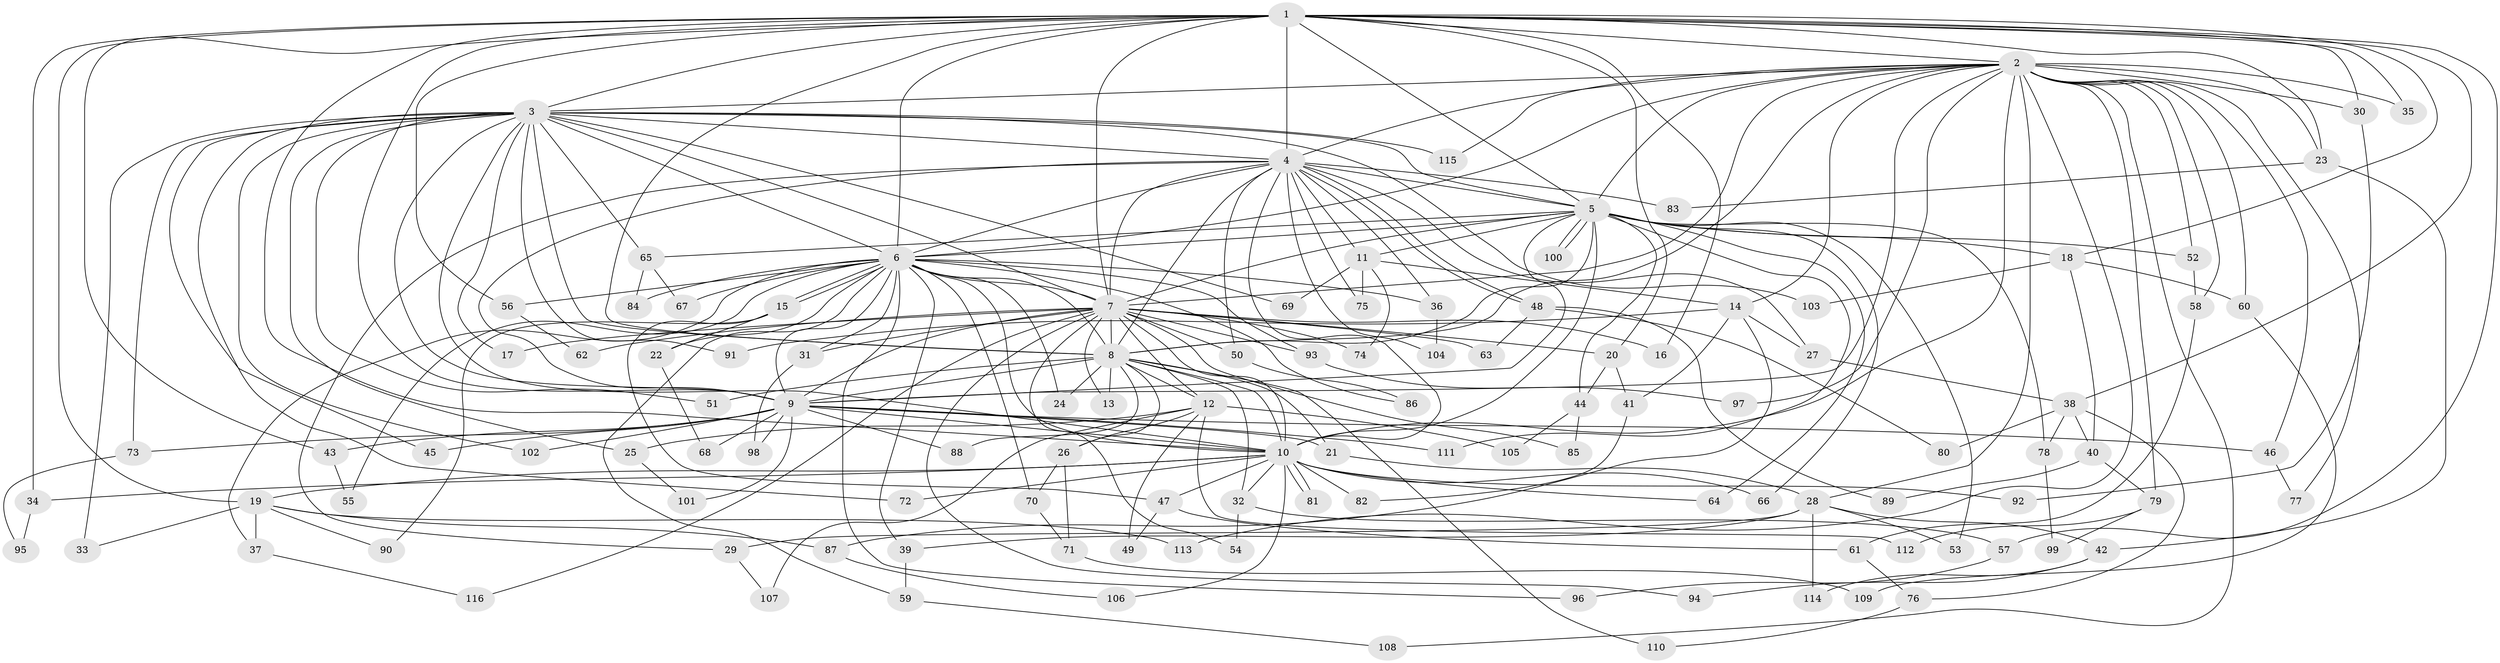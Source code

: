 // Generated by graph-tools (version 1.1) at 2025/46/03/09/25 04:46:18]
// undirected, 116 vertices, 257 edges
graph export_dot {
graph [start="1"]
  node [color=gray90,style=filled];
  1;
  2;
  3;
  4;
  5;
  6;
  7;
  8;
  9;
  10;
  11;
  12;
  13;
  14;
  15;
  16;
  17;
  18;
  19;
  20;
  21;
  22;
  23;
  24;
  25;
  26;
  27;
  28;
  29;
  30;
  31;
  32;
  33;
  34;
  35;
  36;
  37;
  38;
  39;
  40;
  41;
  42;
  43;
  44;
  45;
  46;
  47;
  48;
  49;
  50;
  51;
  52;
  53;
  54;
  55;
  56;
  57;
  58;
  59;
  60;
  61;
  62;
  63;
  64;
  65;
  66;
  67;
  68;
  69;
  70;
  71;
  72;
  73;
  74;
  75;
  76;
  77;
  78;
  79;
  80;
  81;
  82;
  83;
  84;
  85;
  86;
  87;
  88;
  89;
  90;
  91;
  92;
  93;
  94;
  95;
  96;
  97;
  98;
  99;
  100;
  101;
  102;
  103;
  104;
  105;
  106;
  107;
  108;
  109;
  110;
  111;
  112;
  113;
  114;
  115;
  116;
  1 -- 2;
  1 -- 3;
  1 -- 4;
  1 -- 5;
  1 -- 6;
  1 -- 7;
  1 -- 8;
  1 -- 9;
  1 -- 10;
  1 -- 16;
  1 -- 18;
  1 -- 19;
  1 -- 20;
  1 -- 23;
  1 -- 30;
  1 -- 34;
  1 -- 35;
  1 -- 38;
  1 -- 43;
  1 -- 56;
  1 -- 57;
  2 -- 3;
  2 -- 4;
  2 -- 5;
  2 -- 6;
  2 -- 7;
  2 -- 8;
  2 -- 9;
  2 -- 10;
  2 -- 14;
  2 -- 23;
  2 -- 28;
  2 -- 30;
  2 -- 35;
  2 -- 46;
  2 -- 52;
  2 -- 58;
  2 -- 60;
  2 -- 77;
  2 -- 79;
  2 -- 97;
  2 -- 108;
  2 -- 113;
  2 -- 115;
  3 -- 4;
  3 -- 5;
  3 -- 6;
  3 -- 7;
  3 -- 8;
  3 -- 9;
  3 -- 10;
  3 -- 17;
  3 -- 25;
  3 -- 33;
  3 -- 45;
  3 -- 51;
  3 -- 65;
  3 -- 69;
  3 -- 72;
  3 -- 73;
  3 -- 91;
  3 -- 102;
  3 -- 103;
  3 -- 115;
  4 -- 5;
  4 -- 6;
  4 -- 7;
  4 -- 8;
  4 -- 9;
  4 -- 10;
  4 -- 11;
  4 -- 27;
  4 -- 29;
  4 -- 36;
  4 -- 48;
  4 -- 48;
  4 -- 50;
  4 -- 75;
  4 -- 83;
  4 -- 104;
  5 -- 6;
  5 -- 7;
  5 -- 8;
  5 -- 9;
  5 -- 10;
  5 -- 11;
  5 -- 18;
  5 -- 44;
  5 -- 52;
  5 -- 53;
  5 -- 64;
  5 -- 65;
  5 -- 66;
  5 -- 78;
  5 -- 100;
  5 -- 100;
  5 -- 111;
  6 -- 7;
  6 -- 8;
  6 -- 9;
  6 -- 10;
  6 -- 15;
  6 -- 15;
  6 -- 22;
  6 -- 24;
  6 -- 31;
  6 -- 36;
  6 -- 37;
  6 -- 39;
  6 -- 55;
  6 -- 56;
  6 -- 59;
  6 -- 67;
  6 -- 70;
  6 -- 84;
  6 -- 86;
  6 -- 93;
  6 -- 96;
  7 -- 8;
  7 -- 9;
  7 -- 10;
  7 -- 12;
  7 -- 13;
  7 -- 16;
  7 -- 17;
  7 -- 20;
  7 -- 31;
  7 -- 50;
  7 -- 54;
  7 -- 62;
  7 -- 63;
  7 -- 74;
  7 -- 85;
  7 -- 93;
  7 -- 94;
  7 -- 116;
  8 -- 9;
  8 -- 10;
  8 -- 12;
  8 -- 13;
  8 -- 21;
  8 -- 24;
  8 -- 26;
  8 -- 32;
  8 -- 51;
  8 -- 88;
  8 -- 110;
  9 -- 10;
  9 -- 21;
  9 -- 43;
  9 -- 45;
  9 -- 46;
  9 -- 68;
  9 -- 73;
  9 -- 88;
  9 -- 98;
  9 -- 101;
  9 -- 102;
  9 -- 111;
  10 -- 19;
  10 -- 32;
  10 -- 34;
  10 -- 47;
  10 -- 64;
  10 -- 66;
  10 -- 72;
  10 -- 81;
  10 -- 81;
  10 -- 82;
  10 -- 92;
  10 -- 106;
  11 -- 14;
  11 -- 69;
  11 -- 74;
  11 -- 75;
  12 -- 25;
  12 -- 26;
  12 -- 49;
  12 -- 105;
  12 -- 107;
  12 -- 112;
  14 -- 27;
  14 -- 41;
  14 -- 87;
  14 -- 91;
  15 -- 22;
  15 -- 47;
  15 -- 90;
  18 -- 40;
  18 -- 60;
  18 -- 103;
  19 -- 33;
  19 -- 37;
  19 -- 87;
  19 -- 90;
  19 -- 113;
  20 -- 41;
  20 -- 44;
  21 -- 28;
  22 -- 68;
  23 -- 42;
  23 -- 83;
  25 -- 101;
  26 -- 70;
  26 -- 71;
  27 -- 38;
  28 -- 29;
  28 -- 39;
  28 -- 42;
  28 -- 53;
  28 -- 114;
  29 -- 107;
  30 -- 92;
  31 -- 98;
  32 -- 54;
  32 -- 57;
  34 -- 95;
  36 -- 104;
  37 -- 116;
  38 -- 40;
  38 -- 76;
  38 -- 78;
  38 -- 80;
  39 -- 59;
  40 -- 79;
  40 -- 89;
  41 -- 82;
  42 -- 94;
  42 -- 114;
  43 -- 55;
  44 -- 85;
  44 -- 105;
  46 -- 77;
  47 -- 49;
  47 -- 61;
  48 -- 63;
  48 -- 80;
  48 -- 89;
  50 -- 86;
  52 -- 58;
  56 -- 62;
  57 -- 96;
  58 -- 61;
  59 -- 108;
  60 -- 109;
  61 -- 76;
  65 -- 67;
  65 -- 84;
  70 -- 71;
  71 -- 109;
  73 -- 95;
  76 -- 110;
  78 -- 99;
  79 -- 99;
  79 -- 112;
  87 -- 106;
  93 -- 97;
}
